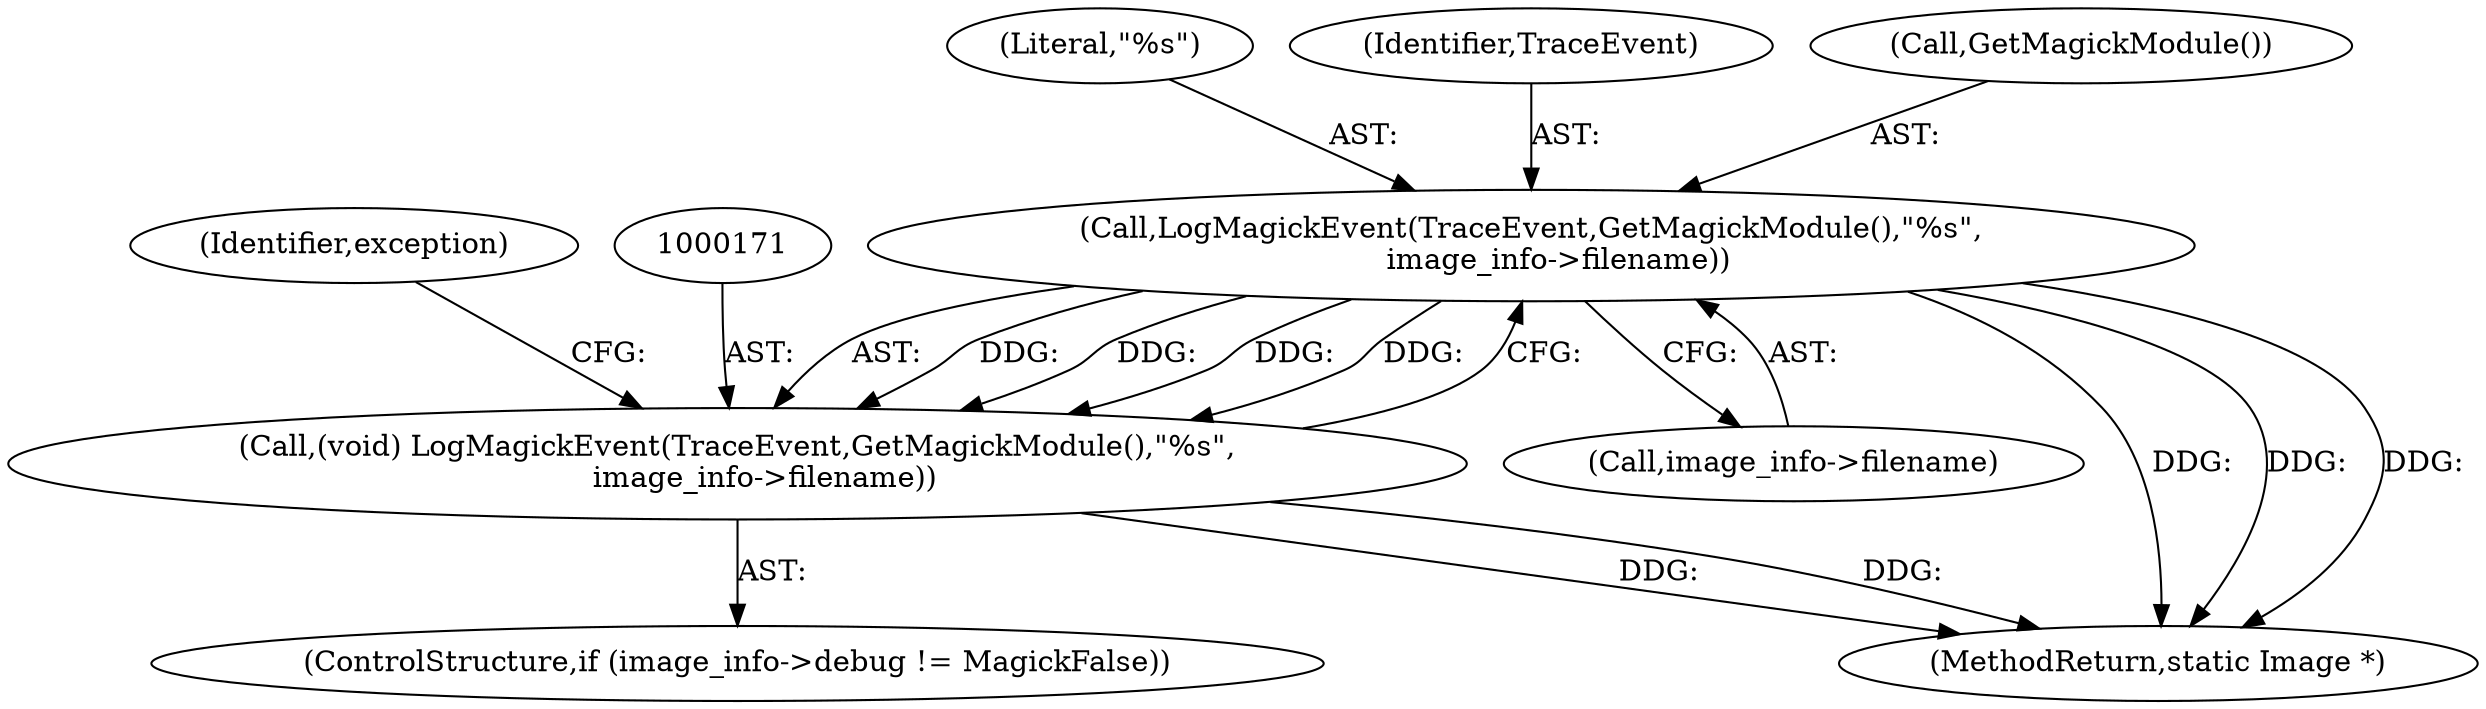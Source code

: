 digraph "0_ImageMagick_2ad6d33493750a28a5a655d319a8e0b16c392de1@pointer" {
"1000172" [label="(Call,LogMagickEvent(TraceEvent,GetMagickModule(),\"%s\",\n      image_info->filename))"];
"1000170" [label="(Call,(void) LogMagickEvent(TraceEvent,GetMagickModule(),\"%s\",\n      image_info->filename))"];
"1000175" [label="(Literal,\"%s\")"];
"1000176" [label="(Call,image_info->filename)"];
"1000172" [label="(Call,LogMagickEvent(TraceEvent,GetMagickModule(),\"%s\",\n      image_info->filename))"];
"1001955" [label="(MethodReturn,static Image *)"];
"1000181" [label="(Identifier,exception)"];
"1000173" [label="(Identifier,TraceEvent)"];
"1000174" [label="(Call,GetMagickModule())"];
"1000164" [label="(ControlStructure,if (image_info->debug != MagickFalse))"];
"1000170" [label="(Call,(void) LogMagickEvent(TraceEvent,GetMagickModule(),\"%s\",\n      image_info->filename))"];
"1000172" -> "1000170"  [label="AST: "];
"1000172" -> "1000176"  [label="CFG: "];
"1000173" -> "1000172"  [label="AST: "];
"1000174" -> "1000172"  [label="AST: "];
"1000175" -> "1000172"  [label="AST: "];
"1000176" -> "1000172"  [label="AST: "];
"1000170" -> "1000172"  [label="CFG: "];
"1000172" -> "1001955"  [label="DDG: "];
"1000172" -> "1001955"  [label="DDG: "];
"1000172" -> "1001955"  [label="DDG: "];
"1000172" -> "1000170"  [label="DDG: "];
"1000172" -> "1000170"  [label="DDG: "];
"1000172" -> "1000170"  [label="DDG: "];
"1000172" -> "1000170"  [label="DDG: "];
"1000170" -> "1000164"  [label="AST: "];
"1000171" -> "1000170"  [label="AST: "];
"1000181" -> "1000170"  [label="CFG: "];
"1000170" -> "1001955"  [label="DDG: "];
"1000170" -> "1001955"  [label="DDG: "];
}
